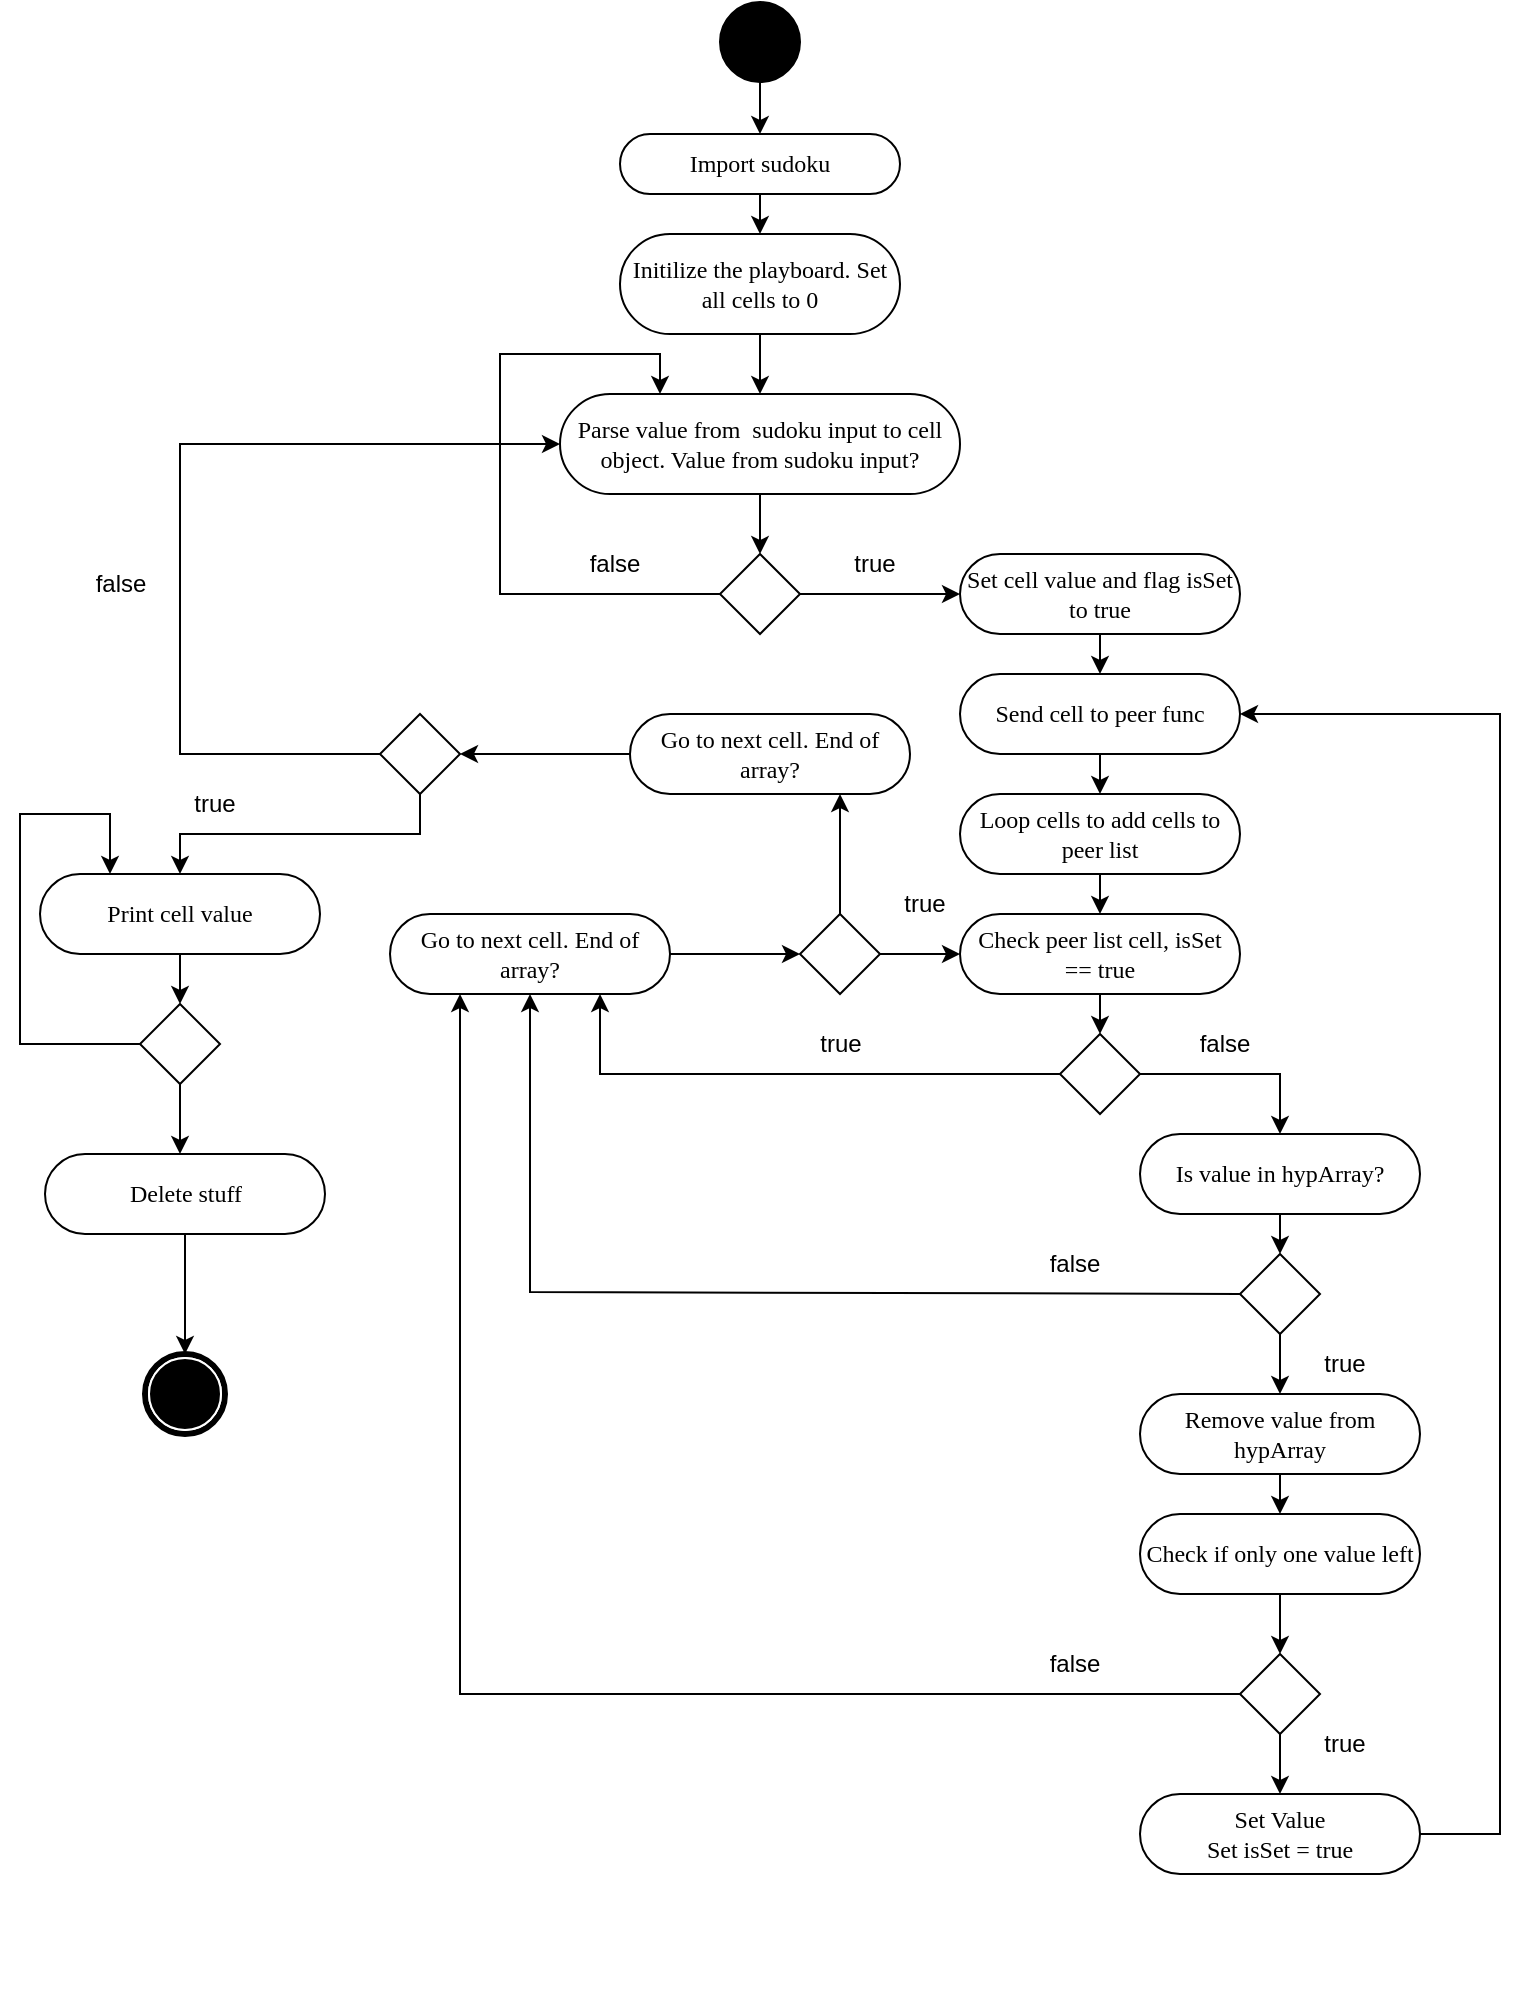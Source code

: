 <mxfile version="15.5.2" type="github">
  <diagram name="Page-1" id="0783ab3e-0a74-02c8-0abd-f7b4e66b4bec">
    <mxGraphModel dx="675" dy="387" grid="1" gridSize="10" guides="1" tooltips="1" connect="1" arrows="1" fold="1" page="1" pageScale="1" pageWidth="850" pageHeight="1100" background="none" math="0" shadow="0">
      <root>
        <mxCell id="0" />
        <mxCell id="1" parent="0" />
        <mxCell id="1c1d494c118603dd-1" value="" style="swimlane;html=1;childLayout=stackLayout;startSize=20;rounded=0;shadow=0;comic=0;labelBackgroundColor=none;strokeWidth=1;fontFamily=Verdana;fontSize=12;align=center;strokeColor=none;fillColor=none;swimlaneLine=0;" parent="1" vertex="1">
          <mxGeometry x="40" y="20" width="750" height="990" as="geometry" />
        </mxCell>
        <mxCell id="1c1d494c118603dd-2" value="" style="swimlane;html=1;startSize=20;strokeColor=none;fillColor=none;" parent="1c1d494c118603dd-1" vertex="1">
          <mxGeometry y="20" width="250" height="970" as="geometry" />
        </mxCell>
        <mxCell id="60571a20871a0731-5" value="" style="shape=mxgraph.bpmn.shape;html=1;verticalLabelPosition=bottom;labelBackgroundColor=#ffffff;verticalAlign=top;perimeter=ellipsePerimeter;outline=end;symbol=terminate;rounded=0;shadow=0;comic=0;strokeWidth=1;fontFamily=Verdana;fontSize=12;align=center;" parent="1c1d494c118603dd-2" vertex="1">
          <mxGeometry x="72.5" y="640" width="40" height="40" as="geometry" />
        </mxCell>
        <mxCell id="yWUKGTw_jDChgxALdWXM-56" value="" style="rhombus;whiteSpace=wrap;html=1;" vertex="1" parent="1c1d494c118603dd-2">
          <mxGeometry x="190" y="320" width="40" height="40" as="geometry" />
        </mxCell>
        <mxCell id="yWUKGTw_jDChgxALdWXM-59" value="true" style="text;html=1;strokeColor=none;fillColor=none;align=center;verticalAlign=middle;whiteSpace=wrap;rounded=0;" vertex="1" parent="1c1d494c118603dd-2">
          <mxGeometry x="70" y="350" width="75" height="30" as="geometry" />
        </mxCell>
        <mxCell id="yWUKGTw_jDChgxALdWXM-60" value="" style="endArrow=classic;html=1;rounded=0;exitX=0.5;exitY=1;exitDx=0;exitDy=0;entryX=0.5;entryY=0;entryDx=0;entryDy=0;" edge="1" parent="1c1d494c118603dd-2" source="yWUKGTw_jDChgxALdWXM-56" target="yWUKGTw_jDChgxALdWXM-61">
          <mxGeometry width="50" height="50" relative="1" as="geometry">
            <mxPoint x="190" y="390" as="sourcePoint" />
            <mxPoint x="140" y="400" as="targetPoint" />
            <Array as="points">
              <mxPoint x="210" y="380" />
              <mxPoint x="90" y="380" />
            </Array>
          </mxGeometry>
        </mxCell>
        <mxCell id="yWUKGTw_jDChgxALdWXM-61" value="Print cell value" style="rounded=1;whiteSpace=wrap;html=1;shadow=0;comic=0;labelBackgroundColor=none;strokeWidth=1;fontFamily=Verdana;fontSize=12;align=center;arcSize=50;" vertex="1" parent="1c1d494c118603dd-2">
          <mxGeometry x="20" y="400" width="140" height="40" as="geometry" />
        </mxCell>
        <mxCell id="yWUKGTw_jDChgxALdWXM-63" value="false" style="text;html=1;strokeColor=none;fillColor=none;align=center;verticalAlign=middle;whiteSpace=wrap;rounded=0;" vertex="1" parent="1c1d494c118603dd-2">
          <mxGeometry x="22.5" y="240" width="75" height="30" as="geometry" />
        </mxCell>
        <mxCell id="yWUKGTw_jDChgxALdWXM-67" value="" style="rhombus;whiteSpace=wrap;html=1;" vertex="1" parent="1c1d494c118603dd-2">
          <mxGeometry x="70" y="465" width="40" height="40" as="geometry" />
        </mxCell>
        <mxCell id="yWUKGTw_jDChgxALdWXM-68" value="" style="endArrow=classic;html=1;rounded=0;exitX=0.5;exitY=1;exitDx=0;exitDy=0;entryX=0.5;entryY=0;entryDx=0;entryDy=0;" edge="1" parent="1c1d494c118603dd-2" source="yWUKGTw_jDChgxALdWXM-61" target="yWUKGTw_jDChgxALdWXM-67">
          <mxGeometry width="50" height="50" relative="1" as="geometry">
            <mxPoint x="330" y="520" as="sourcePoint" />
            <mxPoint x="380" y="470" as="targetPoint" />
          </mxGeometry>
        </mxCell>
        <mxCell id="yWUKGTw_jDChgxALdWXM-69" value="" style="endArrow=classic;html=1;rounded=0;exitX=0;exitY=0.5;exitDx=0;exitDy=0;entryX=0.25;entryY=0;entryDx=0;entryDy=0;" edge="1" parent="1c1d494c118603dd-2" source="yWUKGTw_jDChgxALdWXM-67" target="yWUKGTw_jDChgxALdWXM-61">
          <mxGeometry width="50" height="50" relative="1" as="geometry">
            <mxPoint x="330" y="520" as="sourcePoint" />
            <mxPoint x="380" y="470" as="targetPoint" />
            <Array as="points">
              <mxPoint x="10" y="485" />
              <mxPoint x="10" y="370" />
              <mxPoint x="55" y="370" />
            </Array>
          </mxGeometry>
        </mxCell>
        <mxCell id="yWUKGTw_jDChgxALdWXM-71" value="Delete stuff" style="rounded=1;whiteSpace=wrap;html=1;shadow=0;comic=0;labelBackgroundColor=none;strokeWidth=1;fontFamily=Verdana;fontSize=12;align=center;arcSize=50;" vertex="1" parent="1c1d494c118603dd-2">
          <mxGeometry x="22.5" y="540" width="140" height="40" as="geometry" />
        </mxCell>
        <mxCell id="yWUKGTw_jDChgxALdWXM-72" value="" style="endArrow=classic;html=1;rounded=0;exitX=0.5;exitY=1;exitDx=0;exitDy=0;entryX=0.5;entryY=0;entryDx=0;entryDy=0;" edge="1" parent="1c1d494c118603dd-2" source="yWUKGTw_jDChgxALdWXM-71" target="60571a20871a0731-5">
          <mxGeometry width="50" height="50" relative="1" as="geometry">
            <mxPoint x="92.21" y="590" as="sourcePoint" />
            <mxPoint x="92.21" y="625" as="targetPoint" />
          </mxGeometry>
        </mxCell>
        <mxCell id="yWUKGTw_jDChgxALdWXM-25" value="" style="endArrow=classic;html=1;rounded=0;exitX=0;exitY=0.5;exitDx=0;exitDy=0;entryX=0.75;entryY=1;entryDx=0;entryDy=0;" edge="1" parent="1c1d494c118603dd-1" source="yWUKGTw_jDChgxALdWXM-21" target="yWUKGTw_jDChgxALdWXM-24">
          <mxGeometry width="50" height="50" relative="1" as="geometry">
            <mxPoint x="290" y="420" as="sourcePoint" />
            <mxPoint x="340" y="370" as="targetPoint" />
            <Array as="points">
              <mxPoint x="300" y="520" />
            </Array>
          </mxGeometry>
        </mxCell>
        <mxCell id="yWUKGTw_jDChgxALdWXM-34" value="" style="endArrow=classic;html=1;rounded=0;exitX=0;exitY=0.5;exitDx=0;exitDy=0;entryX=0.5;entryY=1;entryDx=0;entryDy=0;" edge="1" parent="1c1d494c118603dd-1" source="yWUKGTw_jDChgxALdWXM-32" target="yWUKGTw_jDChgxALdWXM-24">
          <mxGeometry width="50" height="50" relative="1" as="geometry">
            <mxPoint x="490" y="640" as="sourcePoint" />
            <mxPoint x="540" y="590" as="targetPoint" />
            <Array as="points">
              <mxPoint x="265" y="629" />
            </Array>
          </mxGeometry>
        </mxCell>
        <mxCell id="yWUKGTw_jDChgxALdWXM-43" value="" style="endArrow=classic;html=1;rounded=0;exitX=0;exitY=0.5;exitDx=0;exitDy=0;entryX=0.25;entryY=1;entryDx=0;entryDy=0;" edge="1" parent="1c1d494c118603dd-1" source="yWUKGTw_jDChgxALdWXM-41" target="yWUKGTw_jDChgxALdWXM-24">
          <mxGeometry width="50" height="50" relative="1" as="geometry">
            <mxPoint x="490" y="760" as="sourcePoint" />
            <mxPoint x="390" y="670" as="targetPoint" />
            <Array as="points">
              <mxPoint x="230" y="830" />
            </Array>
          </mxGeometry>
        </mxCell>
        <mxCell id="yWUKGTw_jDChgxALdWXM-52" value="" style="endArrow=classic;html=1;rounded=0;exitX=1;exitY=0.5;exitDx=0;exitDy=0;entryX=0;entryY=0.5;entryDx=0;entryDy=0;" edge="1" parent="1c1d494c118603dd-1" source="yWUKGTw_jDChgxALdWXM-51" target="yWUKGTw_jDChgxALdWXM-20">
          <mxGeometry width="50" height="50" relative="1" as="geometry">
            <mxPoint x="460" y="500" as="sourcePoint" />
            <mxPoint x="525" y="500" as="targetPoint" />
          </mxGeometry>
        </mxCell>
        <mxCell id="yWUKGTw_jDChgxALdWXM-57" value="" style="endArrow=classic;html=1;rounded=0;exitX=0;exitY=0.5;exitDx=0;exitDy=0;entryX=1;entryY=0.5;entryDx=0;entryDy=0;" edge="1" parent="1c1d494c118603dd-1" source="yWUKGTw_jDChgxALdWXM-55" target="yWUKGTw_jDChgxALdWXM-56">
          <mxGeometry width="50" height="50" relative="1" as="geometry">
            <mxPoint x="270" y="400" as="sourcePoint" />
            <mxPoint x="270" y="340" as="targetPoint" />
          </mxGeometry>
        </mxCell>
        <mxCell id="yWUKGTw_jDChgxALdWXM-58" value="" style="endArrow=classic;html=1;rounded=0;entryX=0;entryY=0.5;entryDx=0;entryDy=0;exitX=0;exitY=0.5;exitDx=0;exitDy=0;" edge="1" parent="1c1d494c118603dd-1" source="yWUKGTw_jDChgxALdWXM-56" target="yWUKGTw_jDChgxALdWXM-4">
          <mxGeometry width="50" height="50" relative="1" as="geometry">
            <mxPoint x="70" y="370" as="sourcePoint" />
            <mxPoint x="120" y="320" as="targetPoint" />
            <Array as="points">
              <mxPoint x="90" y="360" />
              <mxPoint x="90" y="205" />
            </Array>
          </mxGeometry>
        </mxCell>
        <mxCell id="1c1d494c118603dd-3" value="" style="swimlane;html=1;startSize=20;strokeColor=none;fillColor=none;" parent="1c1d494c118603dd-1" vertex="1">
          <mxGeometry x="250" y="20" width="250" height="970" as="geometry">
            <mxRectangle x="250" y="20" width="30" height="970" as="alternateBounds" />
          </mxGeometry>
        </mxCell>
        <mxCell id="60571a20871a0731-4" value="" style="ellipse;whiteSpace=wrap;html=1;rounded=0;shadow=0;comic=0;labelBackgroundColor=none;strokeWidth=1;fillColor=#000000;fontFamily=Verdana;fontSize=12;align=center;" parent="1c1d494c118603dd-3" vertex="1">
          <mxGeometry x="110" y="-36" width="40" height="40" as="geometry" />
        </mxCell>
        <mxCell id="60571a20871a0731-8" value="Initilize the playboard. Set all cells to 0" style="rounded=1;whiteSpace=wrap;html=1;shadow=0;comic=0;labelBackgroundColor=none;strokeWidth=1;fontFamily=Verdana;fontSize=12;align=center;arcSize=50;" parent="1c1d494c118603dd-3" vertex="1">
          <mxGeometry x="60" y="80" width="140" height="50" as="geometry" />
        </mxCell>
        <mxCell id="yWUKGTw_jDChgxALdWXM-4" value="Parse value from&amp;nbsp; sudoku input to cell object. Value from sudoku input?" style="rounded=1;whiteSpace=wrap;html=1;shadow=0;comic=0;labelBackgroundColor=none;strokeWidth=1;fontFamily=Verdana;fontSize=12;align=center;arcSize=50;" vertex="1" parent="1c1d494c118603dd-3">
          <mxGeometry x="30" y="160" width="200" height="50" as="geometry" />
        </mxCell>
        <mxCell id="yWUKGTw_jDChgxALdWXM-5" value="" style="rhombus;whiteSpace=wrap;html=1;" vertex="1" parent="1c1d494c118603dd-3">
          <mxGeometry x="110" y="240" width="40" height="40" as="geometry" />
        </mxCell>
        <mxCell id="yWUKGTw_jDChgxALdWXM-10" value="" style="endArrow=classic;html=1;rounded=0;exitX=0.5;exitY=1;exitDx=0;exitDy=0;entryX=0.5;entryY=0;entryDx=0;entryDy=0;" edge="1" parent="1c1d494c118603dd-3" source="60571a20871a0731-8" target="yWUKGTw_jDChgxALdWXM-4">
          <mxGeometry width="50" height="50" relative="1" as="geometry">
            <mxPoint x="215" y="150" as="sourcePoint" />
            <mxPoint x="265" y="100" as="targetPoint" />
          </mxGeometry>
        </mxCell>
        <mxCell id="yWUKGTw_jDChgxALdWXM-11" value="" style="endArrow=classic;html=1;rounded=0;exitX=0.5;exitY=1;exitDx=0;exitDy=0;entryX=0.5;entryY=0;entryDx=0;entryDy=0;" edge="1" parent="1c1d494c118603dd-3" source="yWUKGTw_jDChgxALdWXM-4" target="yWUKGTw_jDChgxALdWXM-5">
          <mxGeometry width="50" height="50" relative="1" as="geometry">
            <mxPoint x="164" y="310" as="sourcePoint" />
            <mxPoint x="214" y="260" as="targetPoint" />
          </mxGeometry>
        </mxCell>
        <mxCell id="yWUKGTw_jDChgxALdWXM-12" value="" style="endArrow=classic;html=1;rounded=0;exitX=1;exitY=0.5;exitDx=0;exitDy=0;" edge="1" parent="1c1d494c118603dd-3" source="yWUKGTw_jDChgxALdWXM-5">
          <mxGeometry width="50" height="50" relative="1" as="geometry">
            <mxPoint x="200" y="270" as="sourcePoint" />
            <mxPoint x="230" y="260" as="targetPoint" />
          </mxGeometry>
        </mxCell>
        <mxCell id="yWUKGTw_jDChgxALdWXM-24" value="Go to next cell. End of array?" style="rounded=1;whiteSpace=wrap;html=1;shadow=0;comic=0;labelBackgroundColor=none;strokeWidth=1;fontFamily=Verdana;fontSize=12;align=center;arcSize=50;" vertex="1" parent="1c1d494c118603dd-3">
          <mxGeometry x="-55" y="420" width="140" height="40" as="geometry" />
        </mxCell>
        <mxCell id="yWUKGTw_jDChgxALdWXM-27" value="true" style="text;html=1;strokeColor=none;fillColor=none;align=center;verticalAlign=middle;whiteSpace=wrap;rounded=0;" vertex="1" parent="1c1d494c118603dd-3">
          <mxGeometry x="132.5" y="470" width="75" height="30" as="geometry" />
        </mxCell>
        <mxCell id="yWUKGTw_jDChgxALdWXM-51" value="" style="rhombus;whiteSpace=wrap;html=1;" vertex="1" parent="1c1d494c118603dd-3">
          <mxGeometry x="150" y="420" width="40" height="40" as="geometry" />
        </mxCell>
        <mxCell id="yWUKGTw_jDChgxALdWXM-26" value="" style="endArrow=classic;html=1;rounded=0;exitX=1;exitY=0.5;exitDx=0;exitDy=0;entryX=0;entryY=0.5;entryDx=0;entryDy=0;" edge="1" parent="1c1d494c118603dd-3" source="yWUKGTw_jDChgxALdWXM-24" target="yWUKGTw_jDChgxALdWXM-51">
          <mxGeometry width="50" height="50" relative="1" as="geometry">
            <mxPoint x="40" y="400" as="sourcePoint" />
            <mxPoint x="120" y="440" as="targetPoint" />
          </mxGeometry>
        </mxCell>
        <mxCell id="yWUKGTw_jDChgxALdWXM-53" value="true" style="text;html=1;strokeColor=none;fillColor=none;align=center;verticalAlign=middle;whiteSpace=wrap;rounded=0;" vertex="1" parent="1c1d494c118603dd-3">
          <mxGeometry x="175" y="400" width="75" height="30" as="geometry" />
        </mxCell>
        <mxCell id="yWUKGTw_jDChgxALdWXM-54" value="" style="endArrow=classic;html=1;rounded=0;exitX=0.5;exitY=0;exitDx=0;exitDy=0;entryX=0.75;entryY=1;entryDx=0;entryDy=0;" edge="1" parent="1c1d494c118603dd-3" source="yWUKGTw_jDChgxALdWXM-51" target="yWUKGTw_jDChgxALdWXM-55">
          <mxGeometry width="50" height="50" relative="1" as="geometry">
            <mxPoint x="103" y="360" as="sourcePoint" />
            <mxPoint x="168" y="360" as="targetPoint" />
          </mxGeometry>
        </mxCell>
        <mxCell id="yWUKGTw_jDChgxALdWXM-55" value="Go to next cell. End of array?" style="rounded=1;whiteSpace=wrap;html=1;shadow=0;comic=0;labelBackgroundColor=none;strokeWidth=1;fontFamily=Verdana;fontSize=12;align=center;arcSize=50;" vertex="1" parent="1c1d494c118603dd-3">
          <mxGeometry x="65" y="320" width="140" height="40" as="geometry" />
        </mxCell>
        <mxCell id="yWUKGTw_jDChgxALdWXM-6" value="" style="endArrow=classic;html=1;rounded=0;exitX=0;exitY=0.5;exitDx=0;exitDy=0;entryX=0.25;entryY=0;entryDx=0;entryDy=0;" edge="1" parent="1c1d494c118603dd-3" source="yWUKGTw_jDChgxALdWXM-5" target="yWUKGTw_jDChgxALdWXM-4">
          <mxGeometry width="50" height="50" relative="1" as="geometry">
            <mxPoint x="40" y="220" as="sourcePoint" />
            <mxPoint x="-75" y="160" as="targetPoint" />
            <Array as="points">
              <mxPoint y="260" />
              <mxPoint y="140" />
              <mxPoint x="80" y="140" />
            </Array>
          </mxGeometry>
        </mxCell>
        <mxCell id="yWUKGTw_jDChgxALdWXM-73" value="Import sudoku" style="rounded=1;whiteSpace=wrap;html=1;shadow=0;comic=0;labelBackgroundColor=none;strokeWidth=1;fontFamily=Verdana;fontSize=12;align=center;arcSize=50;" vertex="1" parent="1c1d494c118603dd-3">
          <mxGeometry x="60" y="30" width="140" height="30" as="geometry" />
        </mxCell>
        <mxCell id="yWUKGTw_jDChgxALdWXM-74" value="" style="endArrow=classic;html=1;rounded=0;exitX=0.5;exitY=1;exitDx=0;exitDy=0;entryX=0.5;entryY=0;entryDx=0;entryDy=0;" edge="1" parent="1c1d494c118603dd-3" source="60571a20871a0731-4" target="yWUKGTw_jDChgxALdWXM-73">
          <mxGeometry width="50" height="50" relative="1" as="geometry">
            <mxPoint x="150" y="270" as="sourcePoint" />
            <mxPoint x="200" y="220" as="targetPoint" />
          </mxGeometry>
        </mxCell>
        <mxCell id="yWUKGTw_jDChgxALdWXM-75" value="" style="endArrow=classic;html=1;rounded=0;exitX=0.5;exitY=1;exitDx=0;exitDy=0;entryX=0.5;entryY=0;entryDx=0;entryDy=0;" edge="1" parent="1c1d494c118603dd-3" source="yWUKGTw_jDChgxALdWXM-73" target="60571a20871a0731-8">
          <mxGeometry width="50" height="50" relative="1" as="geometry">
            <mxPoint x="270" y="140" as="sourcePoint" />
            <mxPoint x="320" y="90" as="targetPoint" />
          </mxGeometry>
        </mxCell>
        <mxCell id="yWUKGTw_jDChgxALdWXM-76" value="true" style="text;html=1;strokeColor=none;fillColor=none;align=center;verticalAlign=middle;whiteSpace=wrap;rounded=0;" vertex="1" parent="1c1d494c118603dd-3">
          <mxGeometry x="150" y="230" width="75" height="30" as="geometry" />
        </mxCell>
        <mxCell id="yWUKGTw_jDChgxALdWXM-77" value="false" style="text;html=1;strokeColor=none;fillColor=none;align=center;verticalAlign=middle;whiteSpace=wrap;rounded=0;" vertex="1" parent="1c1d494c118603dd-3">
          <mxGeometry x="20" y="230" width="75" height="30" as="geometry" />
        </mxCell>
        <mxCell id="1c1d494c118603dd-4" value="" style="swimlane;html=1;startSize=20;strokeColor=none;fillColor=none;swimlaneLine=0;" parent="1c1d494c118603dd-1" vertex="1">
          <mxGeometry x="500" y="20" width="250" height="970" as="geometry">
            <mxRectangle x="500" y="20" width="30" height="970" as="alternateBounds" />
          </mxGeometry>
        </mxCell>
        <mxCell id="yWUKGTw_jDChgxALdWXM-15" value="Set cell value and flag isSet to true" style="rounded=1;whiteSpace=wrap;html=1;shadow=0;comic=0;labelBackgroundColor=none;strokeWidth=1;fontFamily=Verdana;fontSize=12;align=center;arcSize=50;" vertex="1" parent="1c1d494c118603dd-4">
          <mxGeometry x="-20" y="240" width="140" height="40" as="geometry" />
        </mxCell>
        <mxCell id="yWUKGTw_jDChgxALdWXM-16" value="" style="endArrow=classic;html=1;rounded=0;exitX=0.5;exitY=1;exitDx=0;exitDy=0;" edge="1" parent="1c1d494c118603dd-4" source="yWUKGTw_jDChgxALdWXM-15">
          <mxGeometry width="50" height="50" relative="1" as="geometry">
            <mxPoint x="90" y="360" as="sourcePoint" />
            <mxPoint x="50" y="300" as="targetPoint" />
          </mxGeometry>
        </mxCell>
        <mxCell id="yWUKGTw_jDChgxALdWXM-17" value="Send cell to peer func" style="rounded=1;whiteSpace=wrap;html=1;shadow=0;comic=0;labelBackgroundColor=none;strokeWidth=1;fontFamily=Verdana;fontSize=12;align=center;arcSize=50;" vertex="1" parent="1c1d494c118603dd-4">
          <mxGeometry x="-20" y="300" width="140" height="40" as="geometry" />
        </mxCell>
        <mxCell id="yWUKGTw_jDChgxALdWXM-18" value="Loop cells to add cells to peer list" style="rounded=1;whiteSpace=wrap;html=1;shadow=0;comic=0;labelBackgroundColor=none;strokeWidth=1;fontFamily=Verdana;fontSize=12;align=center;arcSize=50;" vertex="1" parent="1c1d494c118603dd-4">
          <mxGeometry x="-20" y="360" width="140" height="40" as="geometry" />
        </mxCell>
        <mxCell id="yWUKGTw_jDChgxALdWXM-19" value="" style="endArrow=classic;html=1;rounded=0;entryX=0.5;entryY=0;entryDx=0;entryDy=0;exitX=0.5;exitY=1;exitDx=0;exitDy=0;" edge="1" parent="1c1d494c118603dd-4" source="yWUKGTw_jDChgxALdWXM-17" target="yWUKGTw_jDChgxALdWXM-18">
          <mxGeometry width="50" height="50" relative="1" as="geometry">
            <mxPoint x="-100" y="400" as="sourcePoint" />
            <mxPoint x="-50" y="350" as="targetPoint" />
          </mxGeometry>
        </mxCell>
        <mxCell id="yWUKGTw_jDChgxALdWXM-20" value="Check peer list cell, isSet == true" style="rounded=1;whiteSpace=wrap;html=1;shadow=0;comic=0;labelBackgroundColor=none;strokeWidth=1;fontFamily=Verdana;fontSize=12;align=center;arcSize=50;" vertex="1" parent="1c1d494c118603dd-4">
          <mxGeometry x="-20" y="420" width="140" height="40" as="geometry" />
        </mxCell>
        <mxCell id="yWUKGTw_jDChgxALdWXM-21" value="" style="rhombus;whiteSpace=wrap;html=1;" vertex="1" parent="1c1d494c118603dd-4">
          <mxGeometry x="30" y="480" width="40" height="40" as="geometry" />
        </mxCell>
        <mxCell id="yWUKGTw_jDChgxALdWXM-22" value="" style="endArrow=classic;html=1;rounded=0;entryX=0.5;entryY=0;entryDx=0;entryDy=0;exitX=0.5;exitY=1;exitDx=0;exitDy=0;" edge="1" parent="1c1d494c118603dd-4" source="yWUKGTw_jDChgxALdWXM-18" target="yWUKGTw_jDChgxALdWXM-20">
          <mxGeometry width="50" height="50" relative="1" as="geometry">
            <mxPoint x="60" y="350" as="sourcePoint" />
            <mxPoint x="60" y="370" as="targetPoint" />
          </mxGeometry>
        </mxCell>
        <mxCell id="yWUKGTw_jDChgxALdWXM-23" value="" style="endArrow=classic;html=1;rounded=0;entryX=0.5;entryY=0;entryDx=0;entryDy=0;exitX=0.5;exitY=1;exitDx=0;exitDy=0;" edge="1" parent="1c1d494c118603dd-4" source="yWUKGTw_jDChgxALdWXM-20" target="yWUKGTw_jDChgxALdWXM-21">
          <mxGeometry width="50" height="50" relative="1" as="geometry">
            <mxPoint x="60" y="410" as="sourcePoint" />
            <mxPoint x="60" y="430" as="targetPoint" />
          </mxGeometry>
        </mxCell>
        <mxCell id="yWUKGTw_jDChgxALdWXM-28" value="" style="endArrow=classic;html=1;rounded=0;exitX=1;exitY=0.5;exitDx=0;exitDy=0;entryX=0.5;entryY=0;entryDx=0;entryDy=0;" edge="1" parent="1c1d494c118603dd-4" source="yWUKGTw_jDChgxALdWXM-21" target="yWUKGTw_jDChgxALdWXM-29">
          <mxGeometry width="50" height="50" relative="1" as="geometry">
            <mxPoint x="130" y="500" as="sourcePoint" />
            <mxPoint x="140" y="500" as="targetPoint" />
            <Array as="points">
              <mxPoint x="140" y="500" />
            </Array>
          </mxGeometry>
        </mxCell>
        <mxCell id="yWUKGTw_jDChgxALdWXM-29" value="Is value in hypArray?" style="rounded=1;whiteSpace=wrap;html=1;shadow=0;comic=0;labelBackgroundColor=none;strokeWidth=1;fontFamily=Verdana;fontSize=12;align=center;arcSize=50;" vertex="1" parent="1c1d494c118603dd-4">
          <mxGeometry x="70" y="530" width="140" height="40" as="geometry" />
        </mxCell>
        <mxCell id="yWUKGTw_jDChgxALdWXM-30" value="false" style="text;html=1;strokeColor=none;fillColor=none;align=center;verticalAlign=middle;whiteSpace=wrap;rounded=0;" vertex="1" parent="1c1d494c118603dd-4">
          <mxGeometry x="75" y="470" width="75" height="30" as="geometry" />
        </mxCell>
        <mxCell id="yWUKGTw_jDChgxALdWXM-32" value="" style="rhombus;whiteSpace=wrap;html=1;" vertex="1" parent="1c1d494c118603dd-4">
          <mxGeometry x="120" y="590" width="40" height="40" as="geometry" />
        </mxCell>
        <mxCell id="yWUKGTw_jDChgxALdWXM-33" value="" style="endArrow=classic;html=1;rounded=0;exitX=0.5;exitY=1;exitDx=0;exitDy=0;entryX=0.5;entryY=0;entryDx=0;entryDy=0;" edge="1" parent="1c1d494c118603dd-4" source="yWUKGTw_jDChgxALdWXM-29" target="yWUKGTw_jDChgxALdWXM-32">
          <mxGeometry width="50" height="50" relative="1" as="geometry">
            <mxPoint x="50" y="690" as="sourcePoint" />
            <mxPoint x="100" y="640" as="targetPoint" />
          </mxGeometry>
        </mxCell>
        <mxCell id="yWUKGTw_jDChgxALdWXM-35" value="false" style="text;html=1;strokeColor=none;fillColor=none;align=center;verticalAlign=middle;whiteSpace=wrap;rounded=0;" vertex="1" parent="1c1d494c118603dd-4">
          <mxGeometry y="580" width="75" height="30" as="geometry" />
        </mxCell>
        <mxCell id="yWUKGTw_jDChgxALdWXM-37" value="true" style="text;html=1;strokeColor=none;fillColor=none;align=center;verticalAlign=middle;whiteSpace=wrap;rounded=0;" vertex="1" parent="1c1d494c118603dd-4">
          <mxGeometry x="135" y="630" width="75" height="30" as="geometry" />
        </mxCell>
        <mxCell id="yWUKGTw_jDChgxALdWXM-38" value="Remove value from hypArray" style="rounded=1;whiteSpace=wrap;html=1;shadow=0;comic=0;labelBackgroundColor=none;strokeWidth=1;fontFamily=Verdana;fontSize=12;align=center;arcSize=50;" vertex="1" parent="1c1d494c118603dd-4">
          <mxGeometry x="70" y="660" width="140" height="40" as="geometry" />
        </mxCell>
        <mxCell id="yWUKGTw_jDChgxALdWXM-39" value="Check if only one value left" style="rounded=1;whiteSpace=wrap;html=1;shadow=0;comic=0;labelBackgroundColor=none;strokeWidth=1;fontFamily=Verdana;fontSize=12;align=center;arcSize=50;" vertex="1" parent="1c1d494c118603dd-4">
          <mxGeometry x="70" y="720" width="140" height="40" as="geometry" />
        </mxCell>
        <mxCell id="yWUKGTw_jDChgxALdWXM-40" value="" style="endArrow=classic;html=1;rounded=0;exitX=0.5;exitY=1;exitDx=0;exitDy=0;entryX=0.5;entryY=0;entryDx=0;entryDy=0;" edge="1" parent="1c1d494c118603dd-4" source="yWUKGTw_jDChgxALdWXM-38" target="yWUKGTw_jDChgxALdWXM-39">
          <mxGeometry width="50" height="50" relative="1" as="geometry">
            <mxPoint x="-10" y="740" as="sourcePoint" />
            <mxPoint x="40" y="690" as="targetPoint" />
          </mxGeometry>
        </mxCell>
        <mxCell id="yWUKGTw_jDChgxALdWXM-41" value="" style="rhombus;whiteSpace=wrap;html=1;" vertex="1" parent="1c1d494c118603dd-4">
          <mxGeometry x="120" y="790" width="40" height="40" as="geometry" />
        </mxCell>
        <mxCell id="yWUKGTw_jDChgxALdWXM-42" value="" style="endArrow=classic;html=1;rounded=0;entryX=0.5;entryY=0;entryDx=0;entryDy=0;exitX=0.5;exitY=1;exitDx=0;exitDy=0;" edge="1" parent="1c1d494c118603dd-4" source="yWUKGTw_jDChgxALdWXM-39" target="yWUKGTw_jDChgxALdWXM-41">
          <mxGeometry width="50" height="50" relative="1" as="geometry">
            <mxPoint x="-10" y="740" as="sourcePoint" />
            <mxPoint x="40" y="690" as="targetPoint" />
          </mxGeometry>
        </mxCell>
        <mxCell id="yWUKGTw_jDChgxALdWXM-44" value="false" style="text;html=1;strokeColor=none;fillColor=none;align=center;verticalAlign=middle;whiteSpace=wrap;rounded=0;" vertex="1" parent="1c1d494c118603dd-4">
          <mxGeometry y="780" width="75" height="30" as="geometry" />
        </mxCell>
        <mxCell id="yWUKGTw_jDChgxALdWXM-48" value="true" style="text;html=1;strokeColor=none;fillColor=none;align=center;verticalAlign=middle;whiteSpace=wrap;rounded=0;" vertex="1" parent="1c1d494c118603dd-4">
          <mxGeometry x="135" y="820" width="75" height="30" as="geometry" />
        </mxCell>
        <mxCell id="yWUKGTw_jDChgxALdWXM-49" value="Set Value&lt;br&gt;Set isSet = true" style="rounded=1;whiteSpace=wrap;html=1;shadow=0;comic=0;labelBackgroundColor=none;strokeWidth=1;fontFamily=Verdana;fontSize=12;align=center;arcSize=50;" vertex="1" parent="1c1d494c118603dd-4">
          <mxGeometry x="70" y="860" width="140" height="40" as="geometry" />
        </mxCell>
        <mxCell id="yWUKGTw_jDChgxALdWXM-50" value="" style="endArrow=classic;html=1;rounded=0;entryX=1;entryY=0.5;entryDx=0;entryDy=0;" edge="1" parent="1c1d494c118603dd-4" target="yWUKGTw_jDChgxALdWXM-17">
          <mxGeometry width="50" height="50" relative="1" as="geometry">
            <mxPoint x="210" y="880" as="sourcePoint" />
            <mxPoint x="40" y="680" as="targetPoint" />
            <Array as="points">
              <mxPoint x="250" y="880" />
              <mxPoint x="250" y="320" />
            </Array>
          </mxGeometry>
        </mxCell>
        <mxCell id="yWUKGTw_jDChgxALdWXM-36" value="" style="endArrow=classic;html=1;rounded=0;exitX=0.5;exitY=1;exitDx=0;exitDy=0;" edge="1" parent="1" source="yWUKGTw_jDChgxALdWXM-32">
          <mxGeometry width="50" height="50" relative="1" as="geometry">
            <mxPoint x="530" y="780" as="sourcePoint" />
            <mxPoint x="680" y="700" as="targetPoint" />
          </mxGeometry>
        </mxCell>
        <mxCell id="yWUKGTw_jDChgxALdWXM-47" value="" style="endArrow=classic;html=1;rounded=0;exitX=0.5;exitY=1;exitDx=0;exitDy=0;" edge="1" parent="1" source="yWUKGTw_jDChgxALdWXM-41">
          <mxGeometry width="50" height="50" relative="1" as="geometry">
            <mxPoint x="530" y="840" as="sourcePoint" />
            <mxPoint x="680" y="900" as="targetPoint" />
          </mxGeometry>
        </mxCell>
        <mxCell id="yWUKGTw_jDChgxALdWXM-70" value="" style="endArrow=classic;html=1;rounded=0;exitX=0.5;exitY=1;exitDx=0;exitDy=0;" edge="1" parent="1" source="yWUKGTw_jDChgxALdWXM-67">
          <mxGeometry width="50" height="50" relative="1" as="geometry">
            <mxPoint x="370" y="620" as="sourcePoint" />
            <mxPoint x="130" y="580" as="targetPoint" />
          </mxGeometry>
        </mxCell>
      </root>
    </mxGraphModel>
  </diagram>
</mxfile>
